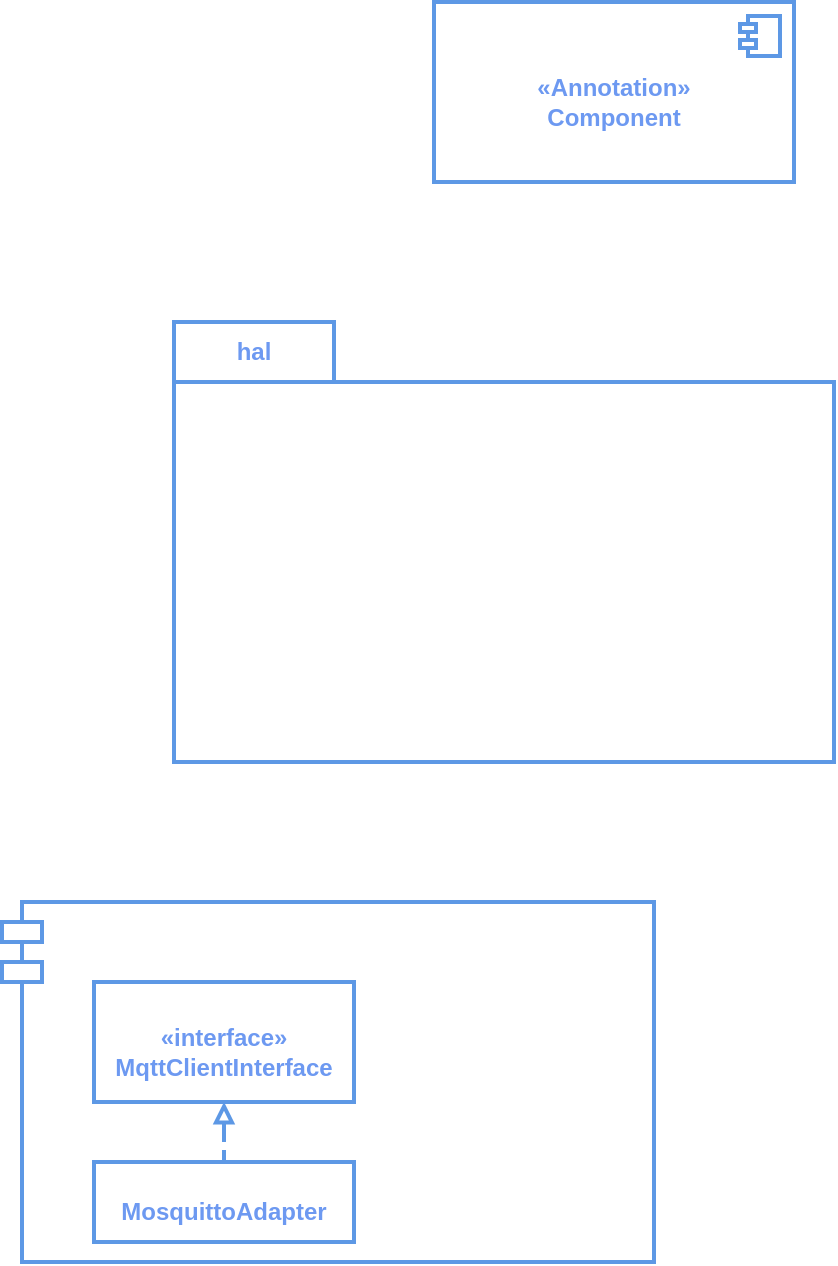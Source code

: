 <mxfile version="22.1.17" type="github">
  <diagram id="C5RBs43oDa-KdzZeNtuy" name="Page-1">
    <mxGraphModel dx="1434" dy="746" grid="1" gridSize="10" guides="1" tooltips="1" connect="1" arrows="1" fold="1" page="1" pageScale="1" pageWidth="827" pageHeight="1169" math="0" shadow="0">
      <root>
        <mxCell id="WIyWlLk6GJQsqaUBKTNV-0" />
        <mxCell id="WIyWlLk6GJQsqaUBKTNV-1" parent="WIyWlLk6GJQsqaUBKTNV-0" />
        <mxCell id="T223Wyw5lx-as_ETwjdr-7" value="" style="shape=module;align=left;spacingLeft=20;align=center;verticalAlign=middle;whiteSpace=wrap;html=1;strokeColor=#5d98e5;fontColor=#6d99f1;fontStyle=1;spacingTop=10;strokeWidth=2;" vertex="1" parent="WIyWlLk6GJQsqaUBKTNV-1">
          <mxGeometry x="144" y="820" width="326" height="180" as="geometry" />
        </mxCell>
        <mxCell id="T223Wyw5lx-as_ETwjdr-0" value="" style="shape=folder;fontStyle=1;spacingTop=10;tabWidth=80;tabHeight=30;tabPosition=left;html=1;whiteSpace=wrap;strokeColor=#5d98e5;strokeWidth=2;fontColor=#6d99f1;" vertex="1" parent="WIyWlLk6GJQsqaUBKTNV-1">
          <mxGeometry x="230" y="530" width="330" height="220" as="geometry" />
        </mxCell>
        <mxCell id="T223Wyw5lx-as_ETwjdr-1" value="&lt;b&gt;hal&lt;/b&gt;" style="text;html=1;strokeColor=#5d98e5;fillColor=none;align=center;verticalAlign=middle;whiteSpace=wrap;rounded=0;strokeWidth=2;fontColor=#6d99f1;" vertex="1" parent="WIyWlLk6GJQsqaUBKTNV-1">
          <mxGeometry x="230" y="530" width="80" height="30" as="geometry" />
        </mxCell>
        <mxCell id="T223Wyw5lx-as_ETwjdr-2" value="«interface»&lt;br&gt;MqttClientInterface" style="html=1;whiteSpace=wrap;strokeColor=#5d98e5;fontColor=#6d99f1;fontStyle=1;spacingTop=10;strokeWidth=2;" vertex="1" parent="WIyWlLk6GJQsqaUBKTNV-1">
          <mxGeometry x="190" y="860" width="130" height="60" as="geometry" />
        </mxCell>
        <mxCell id="T223Wyw5lx-as_ETwjdr-8" style="edgeStyle=orthogonalEdgeStyle;rounded=0;orthogonalLoop=1;jettySize=auto;html=1;entryX=0.5;entryY=1;entryDx=0;entryDy=0;endArrow=block;endFill=0;dashed=1;strokeWidth=2;strokeColor=#5d98e5;" edge="1" parent="WIyWlLk6GJQsqaUBKTNV-1" source="T223Wyw5lx-as_ETwjdr-3" target="T223Wyw5lx-as_ETwjdr-2">
          <mxGeometry relative="1" as="geometry" />
        </mxCell>
        <mxCell id="T223Wyw5lx-as_ETwjdr-3" value="MosquittoAdapter" style="html=1;whiteSpace=wrap;strokeColor=#5d98e5;fontColor=#6d99f1;fontStyle=1;spacingTop=10;strokeWidth=2;" vertex="1" parent="WIyWlLk6GJQsqaUBKTNV-1">
          <mxGeometry x="190" y="950" width="130" height="40" as="geometry" />
        </mxCell>
        <mxCell id="T223Wyw5lx-as_ETwjdr-5" value="&amp;laquo;Annotation&amp;raquo;&lt;br/&gt;&lt;b&gt;Component&lt;/b&gt;" style="html=1;dropTarget=0;whiteSpace=wrap;strokeColor=#5d98e5;fontColor=#6d99f1;fontStyle=1;spacingTop=10;strokeWidth=2;" vertex="1" parent="WIyWlLk6GJQsqaUBKTNV-1">
          <mxGeometry x="360" y="370" width="180" height="90" as="geometry" />
        </mxCell>
        <mxCell id="T223Wyw5lx-as_ETwjdr-6" value="" style="shape=module;jettyWidth=8;jettyHeight=4;strokeColor=#5d98e5;fontColor=#6d99f1;fontStyle=1;spacingTop=10;strokeWidth=2;" vertex="1" parent="T223Wyw5lx-as_ETwjdr-5">
          <mxGeometry x="1" width="20" height="20" relative="1" as="geometry">
            <mxPoint x="-27" y="7" as="offset" />
          </mxGeometry>
        </mxCell>
      </root>
    </mxGraphModel>
  </diagram>
</mxfile>
